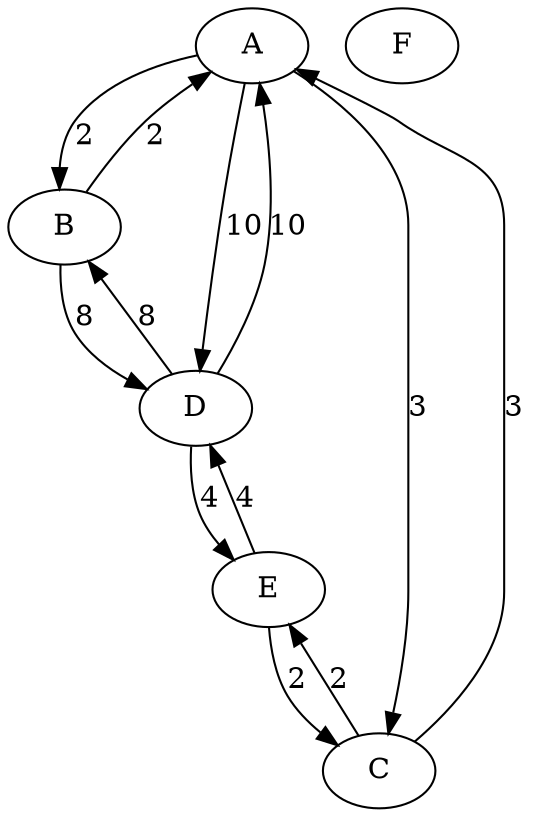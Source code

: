 digraph {
	A [label=A]
	B [label=B]
	C [label=C]
	D [label=D]
	E [label=E]
	F [label=F]
	A -> C [label=3]
	A -> B [label=2]
	A -> D [label=10]
	B -> D [label=8]
	B -> A [label=2]
	C -> A [label=3]
	C -> E [label=2]
	D -> E [label=4]
	D -> A [label=10]
	D -> B [label=8]
	E -> C [label=2]
	E -> D [label=4]
}
